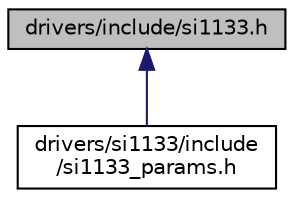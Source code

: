 digraph "drivers/include/si1133.h"
{
 // LATEX_PDF_SIZE
  edge [fontname="Helvetica",fontsize="10",labelfontname="Helvetica",labelfontsize="10"];
  node [fontname="Helvetica",fontsize="10",shape=record];
  Node1 [label="drivers/include/si1133.h",height=0.2,width=0.4,color="black", fillcolor="grey75", style="filled", fontcolor="black",tooltip="Device driver interface for the Si1133 sensor."];
  Node1 -> Node2 [dir="back",color="midnightblue",fontsize="10",style="solid",fontname="Helvetica"];
  Node2 [label="drivers/si1133/include\l/si1133_params.h",height=0.2,width=0.4,color="black", fillcolor="white", style="filled",URL="$si1133__params_8h.html",tooltip="Default configuration for SI1133."];
}
